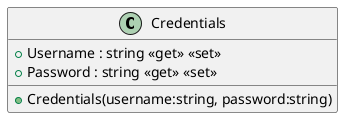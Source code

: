 @startuml
class Credentials {
    + Credentials(username:string, password:string)
    + Username : string <<get>> <<set>>
    + Password : string <<get>> <<set>>
}
@enduml
